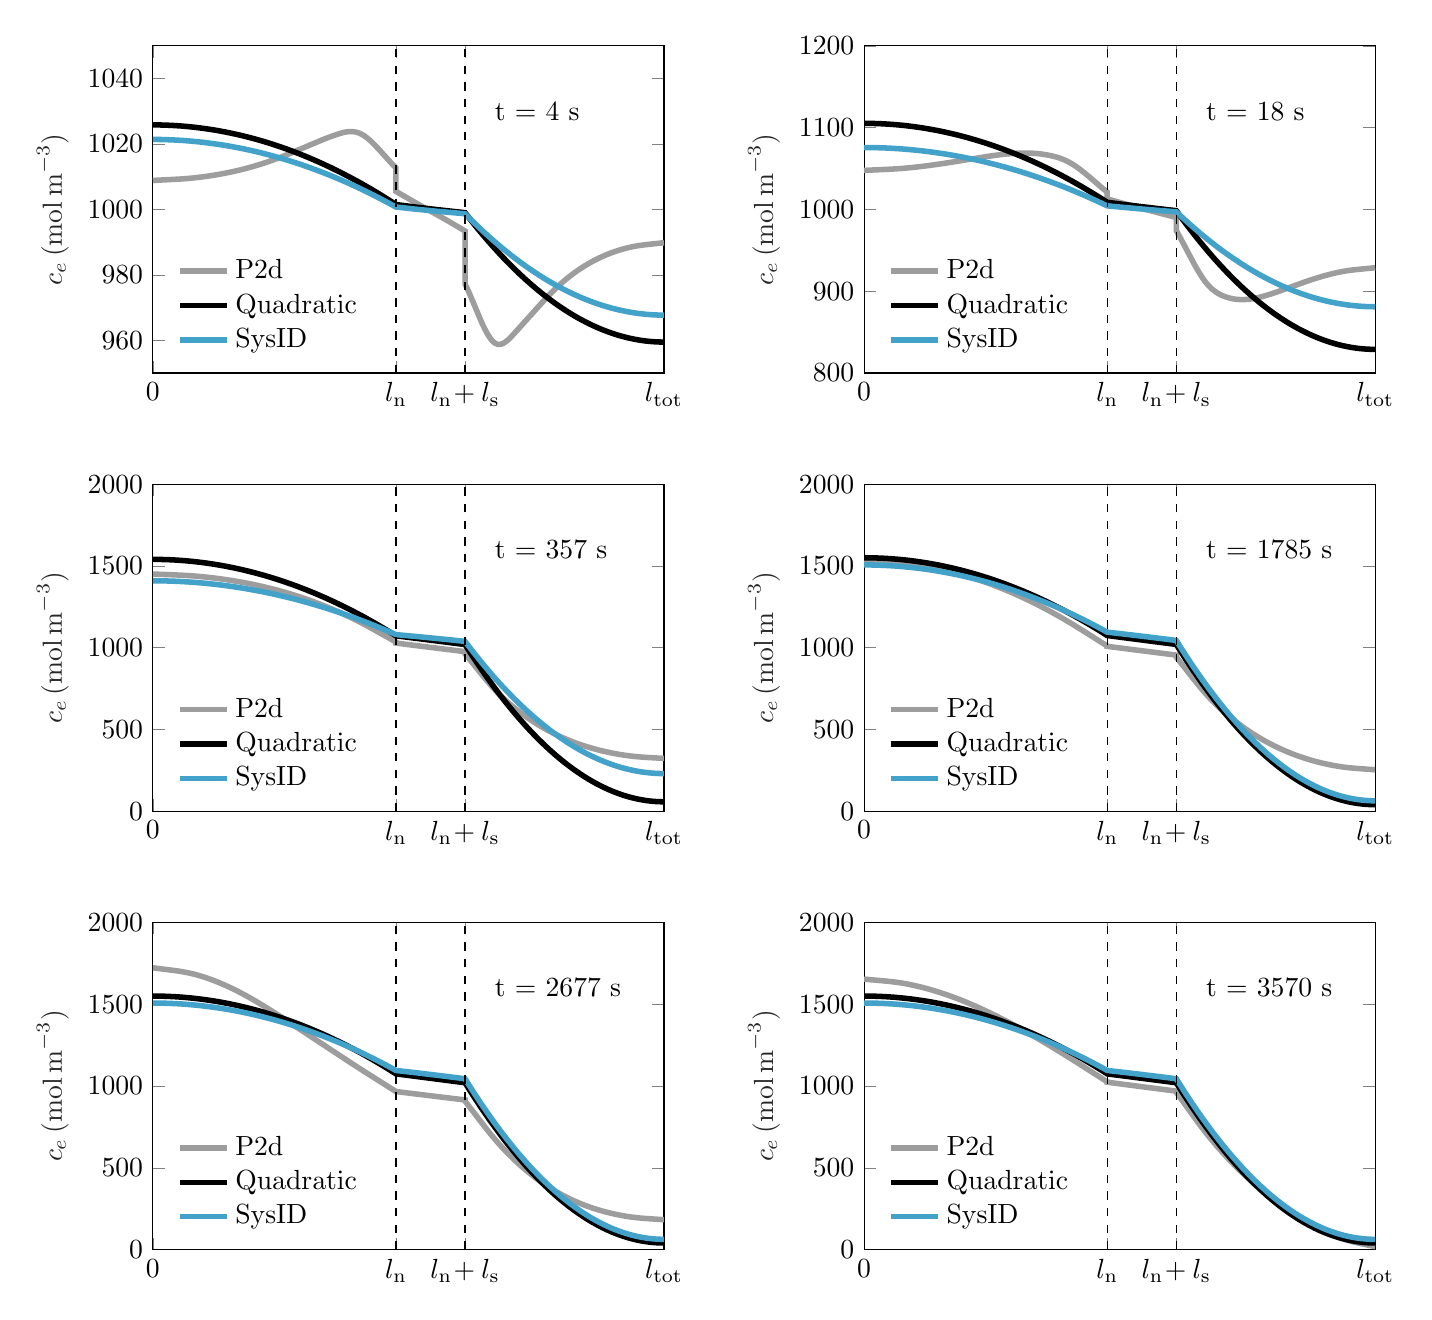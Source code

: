 % This file was created by matlab2tikz.
%
\definecolor{mycolor1}{rgb}{0.616,0.616,0.616}%
\definecolor{mycolor2}{rgb}{0.263,0.635,0.792}%
%
\begin{tikzpicture}

\begin{axis}[%
width=64.92mm,
height=41.549mm,
at={(0mm,111.33mm)},
scale only axis,
clip=false,
xmin=0,
xmax=185,
xtick={0,88,113,185},
xticklabels={{0},{$l_\mathrm{n}$},{$l_\mathrm{n}\! + l_\mathrm{s}$},{$l_\mathrm{tot}$}},
ymin=950,
ymax=1050,
ylabel style={font=\color{white!15!black}},
ylabel={$c_e\, (\mathrm{mol\, m}^{-3})$},
axis background/.style={fill=white},
legend style={at={(0.03,0.03)}, anchor=south west, legend cell align=left, align=left, fill=none, draw=none},
yticklabel style={/pgf/number format/1000 sep=, /pgf/number format/precision=2, /pgf/number format/fixed, }
]
\addplot [color=mycolor1, line width=2.0pt]
  table[row sep=crcr]{%
0	1008.84\\
9.778	1009.27\\
12.444	1009.43\\
15.111	1009.64\\
17.778	1009.91\\
20.444	1010.22\\
23.111	1010.58\\
25.778	1010.99\\
28.444	1011.45\\
31.111	1011.96\\
33.778	1012.53\\
36.444	1013.15\\
39.111	1013.83\\
41.778	1014.57\\
44.444	1015.37\\
47.111	1016.22\\
49.778	1017.13\\
61.333	1021.25\\
64	1022.12\\
66.667	1022.92\\
68.444	1023.38\\
69.333	1023.56\\
70.222	1023.7\\
71.111	1023.77\\
72	1023.79\\
72.889	1023.72\\
73.778	1023.57\\
74.667	1023.33\\
75.556	1022.98\\
76.444	1022.53\\
77.333	1021.99\\
78.222	1021.38\\
79.111	1020.71\\
80	1019.97\\
81.778	1018.39\\
86.222	1014.22\\
87.111	1013.44\\
88	1012.71\\
88	1005.49\\
94.061	1002.53\\
106.182	996.782\\
109.717	995.045\\
113	993.383\\
113	977.179\\
113.727	975.913\\
114.455	974.559\\
115.909	971.679\\
118.818	965.844\\
119.545	964.498\\
120.273	963.241\\
121	962.095\\
121.727	961.083\\
122.455	960.226\\
123.182	959.546\\
123.909	959.065\\
124.636	958.795\\
125.364	958.717\\
126.091	958.811\\
126.818	959.053\\
127.545	959.423\\
128.273	959.899\\
129	960.458\\
129.727	961.079\\
131.182	962.42\\
142.091	972.639\\
144.273	974.554\\
145.727	975.763\\
147.182	976.906\\
148.636	977.986\\
150.091	979.006\\
151.545	979.967\\
153	980.872\\
154.455	981.724\\
155.909	982.523\\
157.364	983.271\\
158.818	983.969\\
160.273	984.618\\
161.727	985.22\\
163.182	985.777\\
164.636	986.291\\
166.091	986.764\\
168.273	987.402\\
169.727	987.78\\
171.182	988.118\\
172.636	988.416\\
174.091	988.672\\
175.545	988.887\\
177.727	989.145\\
185	989.815\\
};
\addlegendentry{P2d}

\addplot [color=black, line width=2.0pt]
  table[row sep=crcr]{%
0	1025.82\\
2.667	1025.8\\
5.333	1025.73\\
8	1025.62\\
10.667	1025.46\\
13.333	1025.26\\
16	1025.01\\
18.667	1024.72\\
21.333	1024.39\\
24	1024.01\\
26.667	1023.58\\
29.333	1023.11\\
32	1022.6\\
34.667	1022.04\\
37.333	1021.44\\
40	1020.79\\
42.667	1020.1\\
45.333	1019.36\\
48	1018.58\\
50.667	1017.75\\
53.333	1016.88\\
56	1015.96\\
58.667	1015\\
61.333	1013.99\\
64	1012.94\\
67.556	1011.47\\
71.111	1009.92\\
74.667	1008.3\\
78.222	1006.59\\
81.778	1004.8\\
85.333	1002.93\\
88	1001.48\\
95.576	1000.66\\
103.152	999.898\\
113	998.987\\
115.182	996.627\\
117.364	994.339\\
119.545	992.123\\
121.727	989.981\\
123.909	987.91\\
126.091	985.913\\
128.273	983.988\\
130.455	982.136\\
132.636	980.356\\
134.818	978.649\\
137	977.015\\
139.182	975.453\\
141.364	973.964\\
143.545	972.548\\
145.727	971.204\\
147.909	969.933\\
150.091	968.734\\
152.273	967.608\\
154.455	966.555\\
156.636	965.575\\
158.818	964.667\\
161	963.831\\
163.182	963.069\\
165.364	962.379\\
167.545	961.761\\
169.727	961.216\\
171.909	960.744\\
174.091	960.345\\
176.273	960.018\\
178.455	959.764\\
180.636	959.582\\
182.818	959.473\\
185	959.437\\
};
\addlegendentry{Quadratic}

\addplot [color=mycolor2, line width=2.0pt]
  table[row sep=crcr]{%
0	1021.38\\
3.556	1021.35\\
7.111	1021.24\\
10.667	1021.08\\
14.222	1020.84\\
17.778	1020.54\\
21.333	1020.16\\
24.889	1019.73\\
28.444	1019.22\\
32	1018.65\\
35.556	1018.01\\
39.111	1017.3\\
42.667	1016.52\\
46.222	1015.68\\
49.778	1014.77\\
53.333	1013.79\\
56.889	1012.74\\
60.444	1011.63\\
64	1010.45\\
67.556	1009.2\\
71.111	1007.89\\
74.667	1006.5\\
78.222	1005.05\\
81.778	1003.53\\
85.333	1001.95\\
88	1000.72\\
95.323	1000.05\\
102.646	999.44\\
113	998.672\\
115.182	996.822\\
117.364	995.029\\
119.545	993.293\\
121.727	991.614\\
123.909	989.992\\
126.091	988.426\\
128.273	986.918\\
130.455	985.466\\
132.636	984.072\\
134.818	982.734\\
137	981.453\\
139.182	980.229\\
141.364	979.062\\
143.545	977.952\\
145.727	976.899\\
147.909	975.903\\
150.091	974.964\\
152.273	974.082\\
154.455	973.256\\
156.636	972.488\\
158.818	971.776\\
161	971.122\\
163.182	970.524\\
165.364	969.983\\
167.545	969.499\\
169.727	969.072\\
171.909	968.702\\
174.091	968.389\\
176.273	968.133\\
178.455	967.934\\
180.636	967.792\\
182.818	967.706\\
185	967.678\\
};
\addlegendentry{SysID}

\addplot [color=black, dashed, forget plot]
  table[row sep=crcr]{%
88	950\\
88	1050\\
};
\addplot [color=black, dashed, forget plot]
  table[row sep=crcr]{%
113	950\\
113	1050\\
};
\node[right, align=left]
at (rel axis cs:0.65,0.8) {t = 4 s};
\end{axis}

\begin{axis}[%
width=64.92mm,
height=41.549mm,
at={(90.329mm,111.33mm)},
scale only axis,
clip=false,
xmin=0,
xmax=185,
xtick={0,88,113,185},
xticklabels={{0},{$l_\mathrm{n}$},{$l_\mathrm{n}\! + l_\mathrm{s}$},{$l_\mathrm{tot}$}},
ymin=800,
ymax=1200,
ylabel style={font=\color{white!15!black}},
ylabel={$c_e\, (\mathrm{mol\, m}^{-3})$},
axis background/.style={fill=white},
legend style={at={(0.03,0.03)}, anchor=south west, legend cell align=left, align=left, fill=none, draw=none},
yticklabel style={/pgf/number format/1000 sep=, /pgf/number format/precision=2, /pgf/number format/fixed, }
]
\addplot [color=mycolor1, line width=2.0pt]
  table[row sep=crcr]{%
0	1047.67\\
8.889	1049.04\\
11.556	1049.55\\
13.333	1049.97\\
15.111	1050.47\\
17.778	1051.34\\
20.444	1052.35\\
23.111	1053.48\\
25.778	1054.7\\
29.333	1056.47\\
32.889	1058.35\\
44.444	1064.63\\
47.111	1065.92\\
48.889	1066.69\\
50.667	1067.39\\
52.444	1067.98\\
54.222	1068.45\\
56	1068.76\\
57.778	1068.89\\
58.667	1068.89\\
59.556	1068.83\\
60.444	1068.73\\
61.333	1068.56\\
62.222	1068.34\\
63.111	1068.06\\
64	1067.73\\
64.889	1067.32\\
65.778	1066.86\\
66.667	1066.33\\
67.556	1065.72\\
68.444	1065.02\\
69.333	1064.23\\
70.222	1063.33\\
71.111	1062.31\\
72	1061.16\\
72.889	1059.87\\
73.778	1058.42\\
74.667	1056.8\\
75.556	1055.02\\
76.444	1053.07\\
78.222	1048.76\\
80	1044.01\\
82.667	1036.39\\
86.222	1026.05\\
88	1021.12\\
88	1012.72\\
96.333	1005\\
103.152	998.842\\
113	990.11\\
113	974.139\\
114.455	965.245\\
119.545	932.742\\
121	924.184\\
122.455	916.447\\
123.182	912.972\\
123.909	909.803\\
124.636	906.962\\
125.364	904.432\\
126.091	902.189\\
126.818	900.212\\
127.545	898.478\\
128.273	896.965\\
129	895.65\\
129.727	894.512\\
130.455	893.527\\
131.182	892.674\\
131.909	891.936\\
132.636	891.308\\
133.364	890.788\\
134.091	890.373\\
134.818	890.058\\
135.545	889.842\\
136.273	889.721\\
137	889.692\\
137.727	889.752\\
138.455	889.898\\
139.182	890.125\\
139.909	890.429\\
140.636	890.804\\
141.364	891.245\\
142.818	892.301\\
144.273	893.556\\
145.727	894.965\\
147.182	896.493\\
149.364	898.958\\
152.273	902.458\\
159.545	911.34\\
161.727	913.831\\
163.909	916.179\\
166.091	918.367\\
168.273	920.376\\
169.727	921.602\\
171.182	922.723\\
172.636	923.728\\
174.091	924.606\\
175.545	925.349\\
177	925.979\\
179.182	926.771\\
185	928.669\\
};
\addlegendentry{P2d}

\addplot [color=black, line width=2.0pt]
  table[row sep=crcr]{%
0	1105.2\\
1.778	1105.16\\
3.556	1105.04\\
5.333	1104.85\\
7.111	1104.57\\
8.889	1104.22\\
10.667	1103.78\\
12.444	1103.27\\
14.222	1102.68\\
16	1102.01\\
17.778	1101.26\\
19.556	1100.43\\
21.333	1099.53\\
23.111	1098.54\\
24.889	1097.48\\
26.667	1096.34\\
29.333	1094.47\\
32	1092.43\\
34.667	1090.22\\
37.333	1087.82\\
40	1085.25\\
42.667	1082.5\\
45.333	1079.58\\
48	1076.48\\
50.667	1073.2\\
53.333	1069.74\\
56	1066.1\\
58.667	1062.29\\
61.333	1058.3\\
64	1054.13\\
66.667	1049.79\\
69.333	1045.27\\
72	1040.57\\
74.667	1035.69\\
77.333	1030.64\\
80	1025.41\\
82.667	1020\\
85.333	1014.42\\
88	1008.65\\
94.566	1005.81\\
100.879	1003.18\\
107.192	1000.65\\
113	998.42\\
115.909	984.992\\
118.818	972.118\\
121.727	959.797\\
124.636	948.03\\
126.818	939.569\\
129	931.418\\
131.182	923.58\\
133.364	916.052\\
135.545	908.837\\
137.727	901.932\\
139.909	895.339\\
142.091	889.058\\
144.273	883.088\\
146.455	877.43\\
148.636	872.083\\
150.818	867.047\\
153	862.323\\
155.182	857.91\\
157.364	853.809\\
158.818	851.248\\
160.273	848.826\\
161.727	846.542\\
163.182	844.396\\
164.636	842.389\\
166.091	840.52\\
167.545	838.789\\
169	837.197\\
170.455	835.744\\
171.909	834.429\\
173.364	833.252\\
174.818	832.214\\
176.273	831.314\\
177.727	830.553\\
179.182	829.93\\
180.636	829.445\\
182.091	829.099\\
183.545	828.891\\
185	828.822\\
};
\addlegendentry{Quadratic}

\addplot [color=mycolor2, line width=2.0pt]
  table[row sep=crcr]{%
0	1075.63\\
2.667	1075.57\\
5.333	1075.37\\
8	1075.04\\
10.667	1074.59\\
13.333	1074\\
16	1073.28\\
18.667	1072.43\\
21.333	1071.44\\
24	1070.33\\
26.667	1069.09\\
29.333	1067.71\\
32	1066.21\\
34.667	1064.57\\
37.333	1062.8\\
40	1060.9\\
42.667	1058.87\\
45.333	1056.71\\
48	1054.42\\
50.667	1052\\
53.333	1049.45\\
56	1046.76\\
58.667	1043.95\\
61.333	1041\\
64	1037.92\\
66.667	1034.72\\
69.333	1031.38\\
72	1027.91\\
74.667	1024.31\\
77.333	1020.58\\
80	1016.71\\
83.556	1011.36\\
88	1004.34\\
94.061	1002.41\\
100.121	1000.59\\
106.182	998.86\\
113	997.038\\
115.909	987.846\\
118.818	979.034\\
121.727	970.6\\
124.636	962.545\\
127.545	954.87\\
129.727	949.362\\
131.909	944.067\\
134.091	938.986\\
136.273	934.118\\
138.455	929.462\\
140.636	925.021\\
142.818	920.792\\
145	916.777\\
147.182	912.974\\
149.364	909.385\\
151.545	906.009\\
153.727	902.847\\
155.909	899.897\\
158.091	897.161\\
160.273	894.638\\
162.455	892.329\\
163.909	890.907\\
165.364	889.58\\
166.818	888.349\\
168.273	887.211\\
169.727	886.169\\
171.182	885.222\\
172.636	884.369\\
174.091	883.611\\
175.545	882.947\\
177	882.379\\
178.455	881.905\\
179.909	881.526\\
181.364	881.242\\
182.818	881.052\\
185	880.946\\
};
\addlegendentry{SysID}

\addplot [color=black, dashed, forget plot]
  table[row sep=crcr]{%
88	800\\
88	1200\\
};
\addplot [color=black, dashed, forget plot]
  table[row sep=crcr]{%
113	800\\
113	1200\\
};
\node[right, align=left]
at (rel axis cs:0.65,0.8) {t = 18 s};
\end{axis}

\begin{axis}[%
width=64.92mm,
height=41.549mm,
at={(0mm,55.665mm)},
scale only axis,
xmin=0,
xmax=185,
xtick={0,88,113,185},
xticklabels={{0},{$l_\mathrm{n}$},{$l_\mathrm{n}\! + l_\mathrm{s}$},{$l_\mathrm{tot}$}},
ymin=0,
ymax=2000,
ylabel style={font=\color{white!15!black}},
ylabel={$c_e\, (\mathrm{mol\, m}^{-3})$},
axis background/.style={fill=white},
legend style={at={(0.03,0.03)}, anchor=south west, legend cell align=left, align=left, fill=none, draw=none},
yticklabel style={/pgf/number format/1000 sep=, /pgf/number format/precision=2, /pgf/number format/fixed, }
]
\addplot [color=mycolor1, line width=2.0pt]
  table[row sep=crcr]{%
0	1450.3\\
1.778	1449.05\\
7.111	1445.65\\
8.889	1444.39\\
10.667	1442.94\\
11.556	1442.12\\
12.444	1441.23\\
13.333	1440.25\\
14.222	1439.19\\
15.111	1438.03\\
16	1436.79\\
17.778	1434.04\\
19.556	1430.97\\
21.333	1427.59\\
23.111	1423.91\\
24.889	1419.94\\
26.667	1415.66\\
28.444	1411.07\\
30.222	1406.15\\
32	1400.89\\
33.778	1395.3\\
35.556	1389.35\\
37.333	1383.06\\
39.111	1376.41\\
40.889	1369.39\\
42.667	1362.01\\
44.444	1354.26\\
46.222	1346.13\\
48	1337.61\\
49.778	1328.7\\
51.556	1319.4\\
53.333	1309.68\\
55.111	1299.55\\
56.889	1288.99\\
58.667	1278\\
60.444	1266.58\\
63.111	1248.64\\
65.778	1229.75\\
68.444	1209.9\\
71.111	1189\\
72.889	1174.41\\
74.667	1159.26\\
77.333	1135.48\\
80	1110.73\\
88	1034.79\\
88	1028.35\\
99.869	1003.19\\
113	975.744\\
113	962.608\\
120.273	811.155\\
122.455	768.042\\
123.909	740.991\\
125.364	715.595\\
126.818	691.745\\
128.273	669.267\\
129.727	647.984\\
131.909	617.924\\
134.091	589.817\\
135.545	572.139\\
137	555.298\\
138.455	539.287\\
139.909	524.087\\
141.364	509.664\\
142.818	495.981\\
144.273	483.001\\
145.727	470.685\\
147.182	459.002\\
148.636	447.93\\
150.091	437.451\\
151.545	427.544\\
153	418.19\\
154.455	409.372\\
155.909	401.073\\
157.364	393.281\\
158.818	385.979\\
160.273	379.155\\
161.727	372.793\\
163.182	366.874\\
164.636	361.382\\
166.091	356.3\\
167.545	351.611\\
169	347.31\\
170.455	343.415\\
171.909	339.942\\
173.364	336.909\\
174.091	335.563\\
174.818	334.332\\
175.545	333.208\\
177	331.232\\
178.455	329.541\\
179.909	328.042\\
184.273	323.746\\
185	322.936\\
};
\addlegendentry{P2d}

\addplot [color=black, line width=2.0pt]
  table[row sep=crcr]{%
0	1539.87\\
0.889	1539.82\\
1.778	1539.68\\
2.667	1539.44\\
3.556	1539.11\\
4.444	1538.68\\
5.333	1538.16\\
6.222	1537.54\\
7.111	1536.82\\
8	1536.01\\
8.889	1535.11\\
9.778	1534.1\\
10.667	1533.01\\
11.556	1531.82\\
12.444	1530.53\\
13.333	1529.15\\
15.111	1526.1\\
16.889	1522.67\\
18.667	1518.85\\
20.444	1514.66\\
22.222	1510.08\\
24	1505.13\\
25.778	1499.79\\
27.556	1494.07\\
29.333	1487.97\\
31.111	1481.49\\
32.889	1474.63\\
34.667	1467.38\\
36.444	1459.76\\
38.222	1451.75\\
40	1443.36\\
41.778	1434.59\\
43.556	1425.44\\
45.333	1415.91\\
47.111	1406\\
49.778	1390.41\\
52.444	1373.97\\
55.111	1356.67\\
57.778	1338.51\\
60.444	1319.5\\
63.111	1299.62\\
65.778	1278.89\\
68.444	1257.3\\
71.111	1234.86\\
73.778	1211.55\\
76.444	1187.39\\
79.111	1162.37\\
81.778	1136.49\\
84.444	1109.75\\
88	1072.77\\
113	1019.35\\
115.909	943.234\\
118.818	870.255\\
121.727	800.414\\
123.909	750.093\\
126.091	701.538\\
128.273	654.749\\
130.455	609.725\\
132.636	566.467\\
134.818	524.975\\
137	485.248\\
139.182	447.287\\
141.364	411.091\\
143.545	376.661\\
145.727	343.997\\
147.909	313.098\\
150.091	283.965\\
152.273	256.598\\
154.455	230.996\\
155.909	214.909\\
157.364	199.607\\
158.818	185.089\\
160.273	171.357\\
161.727	158.409\\
163.182	146.245\\
164.636	134.867\\
166.091	124.273\\
167.545	114.464\\
169	105.44\\
170.455	97.2\\
171.909	89.745\\
173.364	83.075\\
174.818	77.189\\
175.545	74.541\\
176.273	72.089\\
177	69.833\\
177.727	67.773\\
178.455	65.909\\
179.182	64.241\\
179.909	62.77\\
180.636	61.495\\
181.364	60.416\\
182.091	59.533\\
182.818	58.846\\
183.545	58.356\\
184.273	58.062\\
185	57.964\\
};
\addlegendentry{Quadratic}

\addplot [color=mycolor2, line width=2.0pt]
  table[row sep=crcr]{%
0	1408.94\\
0.889	1408.9\\
1.778	1408.8\\
2.667	1408.63\\
3.556	1408.4\\
4.444	1408.1\\
5.333	1407.73\\
6.222	1407.29\\
7.111	1406.79\\
8	1406.22\\
8.889	1405.58\\
9.778	1404.87\\
10.667	1404.1\\
12.444	1402.35\\
14.222	1400.34\\
16	1398.06\\
17.778	1395.5\\
19.556	1392.68\\
21.333	1389.59\\
23.111	1386.23\\
24.889	1382.61\\
26.667	1378.71\\
28.444	1374.55\\
30.222	1370.11\\
32	1365.41\\
33.778	1360.44\\
35.556	1355.2\\
37.333	1349.69\\
39.111	1343.92\\
40.889	1337.87\\
42.667	1331.56\\
44.444	1324.98\\
46.222	1318.13\\
48.889	1307.34\\
51.556	1295.96\\
54.222	1283.97\\
56.889	1271.38\\
59.556	1258.18\\
62.222	1244.37\\
64.889	1229.97\\
67.556	1214.95\\
70.222	1199.34\\
72.889	1183.12\\
75.556	1166.29\\
78.222	1148.86\\
80.889	1130.83\\
83.556	1112.19\\
88	1079.78\\
92.04	1073.6\\
96.081	1067.23\\
100.121	1060.67\\
104.162	1053.92\\
108.202	1046.99\\
113	1038.51\\
115.909	974.532\\
118.818	913.191\\
121.727	854.488\\
123.909	812.192\\
126.091	771.38\\
128.273	732.052\\
130.455	694.209\\
132.636	657.849\\
134.818	622.974\\
137	589.582\\
139.182	557.675\\
141.364	527.252\\
143.545	498.312\\
145.727	470.857\\
147.909	444.886\\
150.091	420.399\\
152.273	397.396\\
154.455	375.877\\
155.909	362.356\\
157.364	349.494\\
158.818	337.291\\
160.273	325.749\\
161.727	314.866\\
163.182	304.642\\
164.636	295.078\\
166.091	286.174\\
167.545	277.929\\
169	270.344\\
170.455	263.418\\
171.909	257.152\\
173.364	251.546\\
174.818	246.599\\
175.545	244.373\\
176.273	242.311\\
177	240.415\\
177.727	238.684\\
178.455	237.117\\
179.182	235.716\\
179.909	234.479\\
180.636	233.407\\
181.364	232.5\\
182.091	231.758\\
182.818	231.181\\
183.545	230.769\\
184.273	230.521\\
185	230.439\\
};
\addlegendentry{SysID}

\addplot [color=black, dashed, forget plot]
  table[row sep=crcr]{%
88	0\\
88	2000\\
};
\addplot [color=black, dashed, forget plot]
  table[row sep=crcr]{%
113	0\\
113	2000\\
};
\node[right, align=left]
at (rel axis cs:0.65,0.8) {t = 357 s};
\end{axis}

\begin{axis}[%
width=64.92mm,
height=41.549mm,
at={(90.329mm,55.665mm)},
scale only axis,
xmin=0,
xmax=185,
xtick={0,88,113,185},
xticklabels={{0},{$l_\mathrm{n}$},{$l_\mathrm{n}\! + l_\mathrm{s}$},{$l_\mathrm{tot}$}},
ymin=0,
ymax=2000,
ylabel style={font=\color{white!15!black}},
ylabel={$c_e\, (\mathrm{mol\, m}^{-3})$},
axis background/.style={fill=white},
legend style={at={(0.03,0.03)}, anchor=south west, legend cell align=left, align=left, fill=none, draw=none},
yticklabel style={/pgf/number format/1000 sep=, /pgf/number format/precision=2, /pgf/number format/fixed, }
]
\addplot [color=mycolor1, line width=2.0pt]
  table[row sep=crcr]{%
0	1539.23\\
1.778	1537.24\\
7.111	1531.84\\
8.889	1529.84\\
9.778	1528.74\\
10.667	1527.56\\
11.556	1526.27\\
12.444	1524.87\\
13.333	1523.33\\
14.222	1521.66\\
15.111	1519.86\\
16	1517.91\\
17.778	1513.65\\
19.556	1508.9\\
21.333	1503.7\\
23.111	1498.08\\
24.889	1492.05\\
26.667	1485.61\\
28.444	1478.74\\
30.222	1471.44\\
32	1463.7\\
33.778	1455.53\\
35.556	1446.93\\
37.333	1437.9\\
39.111	1428.45\\
40.889	1418.57\\
42.667	1408.28\\
44.444	1397.57\\
46.222	1386.44\\
48.889	1368.96\\
51.556	1350.54\\
54.222	1331.18\\
56.889	1310.88\\
59.556	1289.63\\
62.222	1267.43\\
64.889	1244.28\\
67.556	1220.19\\
70.222	1195.16\\
72.889	1169.21\\
75.556	1142.32\\
79.111	1105.25\\
88	1010.36\\
88	1008.29\\
99.616	983.233\\
113	954.803\\
113	942.73\\
120.273	786.502\\
122.455	741.871\\
123.909	713.746\\
125.364	687.216\\
126.818	662.178\\
128.273	638.468\\
129.727	615.916\\
131.909	583.906\\
134.091	553.809\\
136.273	525.587\\
138.455	499.216\\
139.909	482.646\\
141.364	466.851\\
142.818	451.798\\
144.273	437.452\\
145.727	423.782\\
147.182	410.758\\
148.636	398.363\\
150.091	386.58\\
151.545	375.393\\
153	364.786\\
154.455	354.745\\
155.909	345.257\\
157.364	336.312\\
158.818	327.9\\
160.273	320.007\\
161.727	312.623\\
163.182	305.731\\
164.636	299.314\\
166.091	293.357\\
167.545	287.843\\
169	282.774\\
170.455	278.17\\
171.909	274.057\\
173.364	270.456\\
174.091	268.856\\
174.818	267.392\\
175.545	266.054\\
176.273	264.827\\
177.727	262.655\\
179.182	260.764\\
183.545	255.663\\
185	253.783\\
};
\addlegendentry{P2d}

\addplot [color=black, line width=2.0pt]
  table[row sep=crcr]{%
0	1549.73\\
0.889	1549.68\\
1.778	1549.53\\
2.667	1549.29\\
3.556	1548.95\\
4.444	1548.52\\
5.333	1547.98\\
6.222	1547.35\\
7.111	1546.62\\
8	1545.8\\
8.889	1544.88\\
9.778	1543.86\\
10.667	1542.74\\
11.556	1541.53\\
12.444	1540.22\\
13.333	1538.81\\
15.111	1535.71\\
16.889	1532.22\\
18.667	1528.34\\
20.444	1524.07\\
22.222	1519.41\\
24	1514.37\\
25.778	1508.93\\
27.556	1503.11\\
29.333	1496.9\\
31.111	1490.31\\
32.889	1483.32\\
34.667	1475.95\\
36.444	1468.19\\
38.222	1460.04\\
40	1451.5\\
41.778	1442.58\\
43.556	1433.26\\
45.333	1423.56\\
47.111	1413.47\\
49.778	1397.61\\
52.444	1380.87\\
55.111	1363.27\\
57.778	1344.78\\
60.444	1325.43\\
63.111	1305.2\\
65.778	1284.1\\
68.444	1262.13\\
71.111	1239.28\\
73.778	1215.56\\
76.444	1190.97\\
79.111	1165.5\\
81.778	1139.16\\
84.444	1111.95\\
88	1074.31\\
113	1019.91\\
115.909	942.347\\
118.818	867.984\\
121.727	796.819\\
123.909	745.545\\
126.091	696.07\\
128.273	648.393\\
130.455	602.516\\
132.636	558.438\\
134.818	516.159\\
137	475.68\\
139.182	436.999\\
141.364	400.117\\
143.545	365.035\\
145.727	331.751\\
147.909	300.267\\
150.091	270.582\\
152.273	242.696\\
154.455	216.609\\
155.909	200.217\\
157.364	184.625\\
158.818	169.832\\
160.273	155.839\\
161.727	142.646\\
163.182	130.252\\
164.636	118.658\\
166.091	107.863\\
167.545	97.868\\
169	88.673\\
170.455	80.277\\
171.909	72.681\\
173.364	65.884\\
174.818	59.887\\
175.545	57.188\\
176.273	54.69\\
177	52.391\\
177.727	50.292\\
178.455	48.393\\
179.182	46.694\\
179.909	45.194\\
180.636	43.895\\
181.364	42.795\\
182.091	41.896\\
182.818	41.196\\
183.545	40.697\\
184.273	40.397\\
185	40.297\\
};
\addlegendentry{Quadratic}

\addplot [color=mycolor2, line width=2.0pt]
  table[row sep=crcr]{%
0	1506.01\\
0.889	1505.97\\
1.778	1505.84\\
2.667	1505.63\\
3.556	1505.34\\
4.444	1504.96\\
5.333	1504.5\\
6.222	1503.96\\
7.111	1503.33\\
8	1502.61\\
8.889	1501.82\\
9.778	1500.94\\
10.667	1499.97\\
11.556	1498.92\\
12.444	1497.79\\
14.222	1495.27\\
16	1492.42\\
17.778	1489.23\\
19.556	1485.71\\
21.333	1481.85\\
23.111	1477.66\\
24.889	1473.13\\
26.667	1468.26\\
28.444	1463.06\\
30.222	1457.52\\
32	1451.65\\
33.778	1445.44\\
35.556	1438.9\\
37.333	1432.02\\
39.111	1424.8\\
40.889	1417.25\\
42.667	1409.37\\
44.444	1401.15\\
46.222	1392.59\\
48	1383.7\\
50.667	1369.73\\
53.333	1355.01\\
56	1339.53\\
58.667	1323.3\\
61.333	1306.31\\
64	1288.56\\
66.667	1270.07\\
69.333	1250.81\\
72	1230.81\\
74.667	1210.04\\
77.333	1188.52\\
80	1166.25\\
82.667	1143.22\\
85.333	1119.44\\
88	1094.9\\
92.293	1086.72\\
96.586	1078.31\\
100.879	1069.69\\
105.172	1060.85\\
109.465	1051.79\\
113	1044.17\\
115.909	966.56\\
118.818	892.153\\
121.727	820.947\\
123.909	769.642\\
126.091	720.138\\
128.273	672.434\\
130.455	626.53\\
132.636	582.426\\
134.818	540.122\\
137	499.618\\
139.182	460.915\\
141.364	424.011\\
143.545	388.908\\
145.727	355.605\\
147.909	324.102\\
150.091	294.4\\
152.273	266.497\\
154.455	240.395\\
155.909	223.993\\
157.364	208.392\\
158.818	193.59\\
160.273	179.589\\
161.727	166.388\\
163.182	153.987\\
164.636	142.386\\
166.091	131.585\\
167.545	121.584\\
169	112.383\\
170.455	103.982\\
171.909	96.382\\
173.364	89.581\\
174.818	83.581\\
175.545	80.88\\
176.273	78.38\\
177	76.08\\
177.727	73.98\\
178.455	72.079\\
179.182	70.379\\
179.909	68.879\\
180.636	67.579\\
181.364	66.479\\
182.091	65.579\\
182.818	64.879\\
183.545	64.379\\
184.273	64.079\\
185	63.979\\
};
\addlegendentry{SysID}

\addplot [color=black, dashed, forget plot]
  table[row sep=crcr]{%
88	0\\
88	2000\\
};
\addplot [color=black, dashed, forget plot]
  table[row sep=crcr]{%
113	0\\
113	2000\\
};
\node[right, align=left]
at (rel axis cs:0.65,0.8) {t = 1785 s};
\end{axis}

\begin{axis}[%
width=64.92mm,
height=41.549mm,
at={(0mm,0mm)},
scale only axis,
xmin=0,
xmax=185,
xtick={0,88,113,185},
xticklabels={{0},{$l_\mathrm{n}$},{$l_\mathrm{n}\! + l_\mathrm{s}$},{$l_\mathrm{tot}$}},
ymin=0,
ymax=2000,
ylabel style={font=\color{white!15!black}},
ylabel={$c_e\, (\mathrm{mol\, m}^{-3})$},
axis background/.style={fill=white},
legend style={at={(0.03,0.03)}, anchor=south west, legend cell align=left, align=left, fill=none, draw=none},
yticklabel style={/pgf/number format/1000 sep=, /pgf/number format/precision=2, /pgf/number format/fixed, }
]
\addplot [color=mycolor1, line width=2.0pt]
  table[row sep=crcr]{%
0	1722.87\\
1.778	1718.77\\
3.556	1715.01\\
6.222	1709.52\\
8	1705.6\\
8.889	1703.47\\
9.778	1701.2\\
10.667	1698.75\\
11.556	1696.08\\
12.444	1693.18\\
13.333	1690.01\\
14.222	1686.55\\
15.111	1682.81\\
16	1678.79\\
16.889	1674.51\\
18.667	1665.19\\
20.444	1654.91\\
22.222	1643.76\\
24	1631.78\\
25.778	1619\\
27.556	1605.42\\
29.333	1591.08\\
31.111	1575.96\\
32.889	1560.11\\
34.667	1543.59\\
37.333	1517.69\\
40	1490.66\\
42.667	1462.71\\
46.222	1424.37\\
51.556	1365.44\\
72	1137.94\\
77.333	1080.15\\
88	966.144\\
99.616	942.056\\
113	914.731\\
113	907.69\\
120.273	747.958\\
122.455	701.859\\
124.636	658.24\\
126.818	617.512\\
129	579.407\\
131.182	543.606\\
133.364	509.862\\
135.545	478.149\\
137.727	448.486\\
139.182	429.857\\
140.636	412.129\\
142.091	395.274\\
143.545	379.265\\
145	364.071\\
146.455	349.667\\
147.909	336.026\\
149.364	323.125\\
150.818	310.942\\
152.273	299.453\\
153.727	288.636\\
155.182	278.469\\
156.636	268.934\\
158.091	260.012\\
159.545	251.682\\
161	243.925\\
162.455	236.72\\
163.909	230.042\\
165.364	223.869\\
166.818	218.178\\
168.273	212.949\\
169.727	208.191\\
171.182	203.921\\
172.636	200.157\\
173.364	198.47\\
174.091	196.916\\
174.818	195.496\\
175.545	194.199\\
176.273	193.013\\
177.727	190.916\\
179.182	189.096\\
183.545	184.2\\
185	182.39\\
};
\addlegendentry{P2d}

\addplot [color=black, line width=2.0pt]
  table[row sep=crcr]{%
0	1549.73\\
0.889	1549.68\\
1.778	1549.53\\
2.667	1549.29\\
3.556	1548.95\\
4.444	1548.52\\
5.333	1547.98\\
6.222	1547.35\\
7.111	1546.62\\
8	1545.8\\
8.889	1544.88\\
9.778	1543.86\\
10.667	1542.74\\
11.556	1541.53\\
12.444	1540.22\\
13.333	1538.81\\
15.111	1535.71\\
16.889	1532.22\\
18.667	1528.34\\
20.444	1524.07\\
22.222	1519.41\\
24	1514.37\\
25.778	1508.93\\
27.556	1503.11\\
29.333	1496.9\\
31.111	1490.31\\
32.889	1483.32\\
34.667	1475.95\\
36.444	1468.19\\
38.222	1460.04\\
40	1451.5\\
41.778	1442.58\\
43.556	1433.26\\
45.333	1423.56\\
47.111	1413.47\\
49.778	1397.61\\
52.444	1380.87\\
55.111	1363.27\\
57.778	1344.78\\
60.444	1325.43\\
63.111	1305.2\\
65.778	1284.1\\
68.444	1262.13\\
71.111	1239.28\\
73.778	1215.56\\
76.444	1190.97\\
79.111	1165.5\\
81.778	1139.16\\
84.444	1111.95\\
88	1074.31\\
113	1019.91\\
115.909	942.347\\
118.818	867.984\\
121.727	796.819\\
123.909	745.545\\
126.091	696.07\\
128.273	648.393\\
130.455	602.516\\
132.636	558.438\\
134.818	516.159\\
137	475.68\\
139.182	436.999\\
141.364	400.117\\
143.545	365.035\\
145.727	331.751\\
147.909	300.267\\
150.091	270.582\\
152.273	242.696\\
154.455	216.609\\
155.909	200.217\\
157.364	184.625\\
158.818	169.832\\
160.273	155.839\\
161.727	142.646\\
163.182	130.252\\
164.636	118.658\\
166.091	107.863\\
167.545	97.868\\
169	88.673\\
170.455	80.277\\
171.909	72.681\\
173.364	65.884\\
174.818	59.887\\
175.545	57.188\\
176.273	54.69\\
177	52.391\\
177.727	50.292\\
178.455	48.393\\
179.182	46.694\\
179.909	45.194\\
180.636	43.895\\
181.364	42.795\\
182.091	41.896\\
182.818	41.196\\
183.545	40.697\\
184.273	40.397\\
185	40.297\\
};
\addlegendentry{Quadratic}

\addplot [color=mycolor2, line width=2.0pt]
  table[row sep=crcr]{%
0	1507.09\\
0.889	1507.05\\
1.778	1506.92\\
2.667	1506.71\\
3.556	1506.42\\
4.444	1506.04\\
5.333	1505.58\\
6.222	1505.03\\
7.111	1504.4\\
8	1503.69\\
8.889	1502.89\\
9.778	1502\\
10.667	1501.04\\
11.556	1499.98\\
12.444	1498.85\\
14.222	1496.33\\
16	1493.47\\
17.778	1490.27\\
19.556	1486.74\\
21.333	1482.87\\
23.111	1478.67\\
24.889	1474.12\\
26.667	1469.25\\
28.444	1464.03\\
30.222	1458.48\\
32	1452.59\\
33.778	1446.37\\
35.556	1439.81\\
37.333	1432.91\\
39.111	1425.68\\
40.889	1418.11\\
42.667	1410.21\\
44.444	1401.97\\
46.222	1393.39\\
48	1384.47\\
50.667	1370.47\\
53.333	1355.71\\
56	1340.19\\
58.667	1323.92\\
61.333	1306.89\\
64	1289.1\\
66.667	1270.56\\
69.333	1251.26\\
72	1231.2\\
74.667	1210.38\\
77.333	1188.81\\
80	1166.48\\
82.667	1143.4\\
85.333	1119.55\\
88	1094.95\\
92.293	1086.75\\
96.586	1078.33\\
100.879	1069.69\\
105.172	1060.83\\
109.717	1051.22\\
113	1044.13\\
115.909	966.422\\
118.818	891.921\\
121.727	820.624\\
123.909	769.255\\
126.091	719.688\\
128.273	671.923\\
130.455	625.961\\
132.636	581.801\\
134.818	539.443\\
137	498.889\\
139.182	460.136\\
141.364	423.186\\
143.545	388.038\\
145.727	354.693\\
147.909	323.151\\
150.091	293.41\\
152.273	265.472\\
154.455	239.337\\
155.909	222.915\\
157.364	207.294\\
158.818	192.474\\
160.273	178.455\\
161.727	165.237\\
163.182	152.82\\
164.636	141.204\\
166.091	130.39\\
167.545	120.376\\
169	111.164\\
170.455	102.752\\
171.909	95.142\\
173.364	88.333\\
174.818	82.325\\
175.545	79.621\\
176.273	77.117\\
177	74.814\\
177.727	72.711\\
178.455	70.809\\
179.182	69.107\\
179.909	67.605\\
180.636	66.303\\
181.364	65.201\\
182.091	64.3\\
182.818	63.599\\
183.545	63.098\\
184.273	62.798\\
185	62.698\\
};
\addlegendentry{SysID}

\addplot [color=black, dashed, forget plot]
  table[row sep=crcr]{%
88	0\\
88	2000\\
};
\addplot [color=black, dashed, forget plot]
  table[row sep=crcr]{%
113	0\\
113	2000\\
};
\node[right, align=left]
at (rel axis cs:0.65,0.8) {t = 2677 s};
\end{axis}

\begin{axis}[%
width=64.92mm,
height=41.549mm,
at={(90.329mm,0mm)},
scale only axis,
xmin=0,
xmax=185,
xtick={0,88,113,185},
xticklabels={{0},{$l_\mathrm{n}$},{$l_\mathrm{n}\! + l_\mathrm{s}$},{$l_\mathrm{tot}$}},
ymin=0,
ymax=2000,
ylabel style={font=\color{white!15!black}},
ylabel={$c_e\, (\mathrm{mol\, m}^{-3})$},
axis background/.style={fill=white},
legend style={at={(0.03,0.03)}, anchor=south west, legend cell align=left, align=left, fill=none, draw=none},
yticklabel style={/pgf/number format/1000 sep=, /pgf/number format/precision=2, /pgf/number format/fixed, }
]
\addplot [color=mycolor1, line width=2.0pt]
  table[row sep=crcr]{%
0	1653.58\\
1.778	1650.65\\
3.556	1647.96\\
6.222	1644.02\\
8	1641.22\\
8.889	1639.7\\
9.778	1638.08\\
10.667	1636.33\\
11.556	1634.44\\
12.444	1632.38\\
13.333	1630.13\\
14.222	1627.69\\
15.111	1625.04\\
16	1622.21\\
17.778	1616\\
19.556	1609.11\\
21.333	1601.61\\
23.111	1593.54\\
24.889	1584.93\\
26.667	1575.77\\
28.444	1566.08\\
30.222	1555.85\\
32	1545.08\\
33.778	1533.79\\
35.556	1522\\
37.333	1509.72\\
40	1490.43\\
42.667	1470.15\\
45.333	1448.94\\
48	1426.85\\
50.667	1403.94\\
53.333	1380.25\\
56	1355.84\\
59.556	1322.27\\
63.111	1287.64\\
66.667	1252.09\\
71.111	1206.53\\
75.556	1159.81\\
80.889	1102.56\\
88	1025.66\\
88	1023.24\\
100.374	996.026\\
113	968.603\\
113	961.672\\
121	774.107\\
123.182	725.246\\
125.364	678.937\\
127.545	635.214\\
129.727	593.684\\
131.909	553.955\\
134.091	515.801\\
136.273	479.206\\
138.455	444.164\\
140.636	410.658\\
142.818	378.623\\
145	347.989\\
147.182	318.69\\
149.364	290.683\\
151.545	263.94\\
153.727	238.433\\
155.909	214.153\\
158.091	191.112\\
160.273	169.324\\
162.455	148.787\\
164.636	129.464\\
166.818	111.314\\
168.273	99.861\\
169.727	89.011\\
171.182	78.876\\
172.636	69.573\\
174.091	61.214\\
175.545	53.87\\
177	47.395\\
178.455	41.571\\
179.909	36.184\\
184.273	20.488\\
185	17.656\\
};
\addlegendentry{P2d}

\addplot [color=black, line width=2.0pt]
  table[row sep=crcr]{%
0	1549.73\\
0.889	1549.68\\
1.778	1549.53\\
2.667	1549.29\\
3.556	1548.95\\
4.444	1548.52\\
5.333	1547.98\\
6.222	1547.35\\
7.111	1546.62\\
8	1545.8\\
8.889	1544.88\\
9.778	1543.86\\
10.667	1542.74\\
11.556	1541.53\\
12.444	1540.22\\
13.333	1538.81\\
15.111	1535.71\\
16.889	1532.22\\
18.667	1528.34\\
20.444	1524.07\\
22.222	1519.41\\
24	1514.37\\
25.778	1508.93\\
27.556	1503.11\\
29.333	1496.9\\
31.111	1490.31\\
32.889	1483.32\\
34.667	1475.95\\
36.444	1468.19\\
38.222	1460.04\\
40	1451.5\\
41.778	1442.58\\
43.556	1433.26\\
45.333	1423.56\\
47.111	1413.47\\
49.778	1397.61\\
52.444	1380.87\\
55.111	1363.27\\
57.778	1344.78\\
60.444	1325.43\\
63.111	1305.2\\
65.778	1284.1\\
68.444	1262.13\\
71.111	1239.28\\
73.778	1215.56\\
76.444	1190.97\\
79.111	1165.5\\
81.778	1139.16\\
84.444	1111.95\\
88	1074.31\\
113	1019.91\\
115.909	942.347\\
118.818	867.984\\
121.727	796.819\\
123.909	745.545\\
126.091	696.07\\
128.273	648.393\\
130.455	602.516\\
132.636	558.438\\
134.818	516.159\\
137	475.68\\
139.182	436.999\\
141.364	400.117\\
143.545	365.035\\
145.727	331.751\\
147.909	300.267\\
150.091	270.582\\
152.273	242.696\\
154.455	216.609\\
155.909	200.217\\
157.364	184.625\\
158.818	169.832\\
160.273	155.839\\
161.727	142.646\\
163.182	130.252\\
164.636	118.658\\
166.091	107.863\\
167.545	97.868\\
169	88.673\\
170.455	80.277\\
171.909	72.681\\
173.364	65.884\\
174.818	59.887\\
175.545	57.188\\
176.273	54.69\\
177	52.391\\
177.727	50.292\\
178.455	48.393\\
179.182	46.694\\
179.909	45.194\\
180.636	43.895\\
181.364	42.795\\
182.091	41.896\\
182.818	41.196\\
183.545	40.697\\
184.273	40.397\\
185	40.297\\
};
\addlegendentry{Quadratic}

\addplot [color=mycolor2, line width=2.0pt]
  table[row sep=crcr]{%
0	1507.16\\
0.889	1507.12\\
1.778	1506.99\\
2.667	1506.78\\
3.556	1506.48\\
4.444	1506.11\\
5.333	1505.64\\
6.222	1505.1\\
7.111	1504.47\\
8	1503.75\\
8.889	1502.95\\
9.778	1502.07\\
10.667	1501.1\\
11.556	1500.05\\
12.444	1498.91\\
14.222	1496.39\\
16	1493.53\\
17.778	1490.33\\
19.556	1486.8\\
21.333	1482.93\\
23.111	1478.73\\
24.889	1474.18\\
26.667	1469.31\\
28.444	1464.09\\
30.222	1458.54\\
32	1452.65\\
33.778	1446.43\\
35.556	1439.87\\
37.333	1432.97\\
39.111	1425.74\\
40.889	1418.16\\
42.667	1410.26\\
44.444	1402.02\\
46.222	1393.44\\
48	1384.52\\
50.667	1370.51\\
53.333	1355.75\\
56	1340.23\\
58.667	1323.96\\
61.333	1306.92\\
64	1289.13\\
66.667	1270.59\\
69.333	1251.28\\
72	1231.22\\
74.667	1210.4\\
77.333	1188.83\\
80	1166.5\\
82.667	1143.41\\
85.333	1119.56\\
88	1094.96\\
92.293	1086.75\\
96.586	1078.33\\
100.879	1069.69\\
105.172	1060.83\\
109.717	1051.22\\
113	1044.12\\
115.909	966.414\\
118.818	891.909\\
121.727	820.608\\
123.909	769.235\\
126.091	719.664\\
128.273	671.897\\
130.455	625.931\\
132.636	581.769\\
134.818	539.409\\
137	498.851\\
139.182	460.096\\
141.364	423.144\\
143.545	387.994\\
145.727	354.647\\
147.909	323.102\\
150.091	293.36\\
152.273	265.42\\
154.455	239.283\\
155.909	222.86\\
157.364	207.238\\
158.818	192.417\\
160.273	178.397\\
161.727	165.178\\
163.182	152.76\\
164.636	141.144\\
166.091	130.329\\
167.545	120.314\\
169	111.101\\
170.455	102.689\\
171.909	95.079\\
173.364	88.269\\
174.818	82.26\\
175.545	79.556\\
176.273	77.053\\
177	74.75\\
177.727	72.647\\
178.455	70.744\\
179.182	69.042\\
179.909	67.54\\
180.636	66.238\\
181.364	65.136\\
182.091	64.235\\
182.818	63.534\\
183.545	63.033\\
184.273	62.733\\
185	62.633\\
};
\addlegendentry{SysID}

\addplot [color=black, dashed, forget plot]
  table[row sep=crcr]{%
88	0\\
88	2000\\
};
\addplot [color=black, dashed, forget plot]
  table[row sep=crcr]{%
113	0\\
113	2000\\
};
\node[right, align=left]
at (rel axis cs:0.65,0.8) {t = 3570 s};
\end{axis}
\end{tikzpicture}%